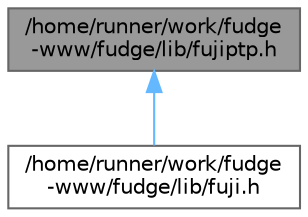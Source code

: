 digraph "/home/runner/work/fudge-www/fudge/lib/fujiptp.h"
{
 // LATEX_PDF_SIZE
  bgcolor="transparent";
  edge [fontname=Helvetica,fontsize=10,labelfontname=Helvetica,labelfontsize=10];
  node [fontname=Helvetica,fontsize=10,shape=box,height=0.2,width=0.4];
  Node1 [id="Node000001",label="/home/runner/work/fudge\l-www/fudge/lib/fujiptp.h",height=0.2,width=0.4,color="gray40", fillcolor="grey60", style="filled", fontcolor="black",tooltip=" "];
  Node1 -> Node2 [id="edge1_Node000001_Node000002",dir="back",color="steelblue1",style="solid",tooltip=" "];
  Node2 [id="Node000002",label="/home/runner/work/fudge\l-www/fudge/lib/fuji.h",height=0.2,width=0.4,color="grey40", fillcolor="white", style="filled",URL="$fuji_8h.html",tooltip=" "];
}
